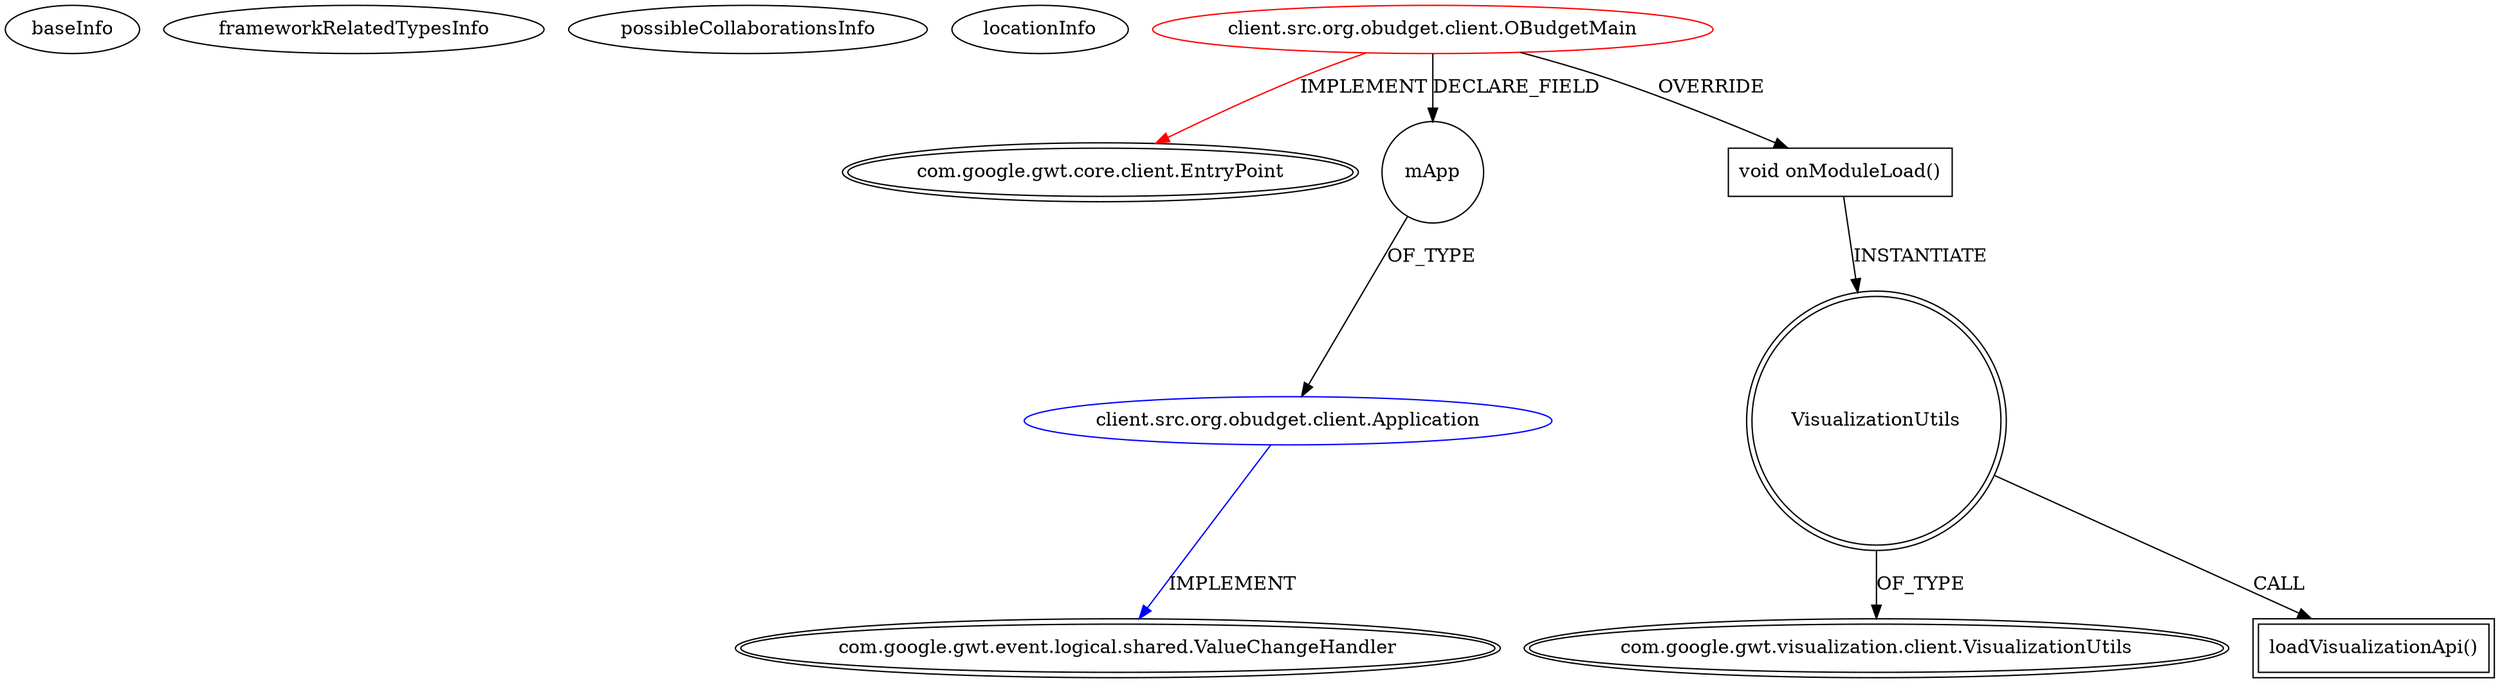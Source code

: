 digraph {
baseInfo[graphId=1171,category="extension_graph",isAnonymous=false,possibleRelation=true]
frameworkRelatedTypesInfo[0="com.google.gwt.core.client.EntryPoint"]
possibleCollaborationsInfo[0="1171~FIELD_DECLARATION-~com.google.gwt.core.client.EntryPoint ~com.google.gwt.event.logical.shared.ValueChangeHandler ~false~false"]
locationInfo[projectName="daonb-obudget",filePath="/daonb-obudget/obudget-master/src/client/src/org/obudget/client/OBudgetMain.java",contextSignature="OBudgetMain",graphId="1171"]
0[label="client.src.org.obudget.client.OBudgetMain",vertexType="ROOT_CLIENT_CLASS_DECLARATION",isFrameworkType=false,color=red]
1[label="com.google.gwt.core.client.EntryPoint",vertexType="FRAMEWORK_INTERFACE_TYPE",isFrameworkType=true,peripheries=2]
2[label="mApp",vertexType="FIELD_DECLARATION",isFrameworkType=false,shape=circle]
3[label="client.src.org.obudget.client.Application",vertexType="REFERENCE_CLIENT_CLASS_DECLARATION",isFrameworkType=false,color=blue]
4[label="com.google.gwt.event.logical.shared.ValueChangeHandler",vertexType="FRAMEWORK_INTERFACE_TYPE",isFrameworkType=true,peripheries=2]
5[label="void onModuleLoad()",vertexType="OVERRIDING_METHOD_DECLARATION",isFrameworkType=false,shape=box]
6[label="VisualizationUtils",vertexType="VARIABLE_EXPRESION",isFrameworkType=true,peripheries=2,shape=circle]
8[label="com.google.gwt.visualization.client.VisualizationUtils",vertexType="FRAMEWORK_CLASS_TYPE",isFrameworkType=true,peripheries=2]
7[label="loadVisualizationApi()",vertexType="INSIDE_CALL",isFrameworkType=true,peripheries=2,shape=box]
0->1[label="IMPLEMENT",color=red]
0->2[label="DECLARE_FIELD"]
3->4[label="IMPLEMENT",color=blue]
2->3[label="OF_TYPE"]
0->5[label="OVERRIDE"]
5->6[label="INSTANTIATE"]
6->8[label="OF_TYPE"]
6->7[label="CALL"]
}
